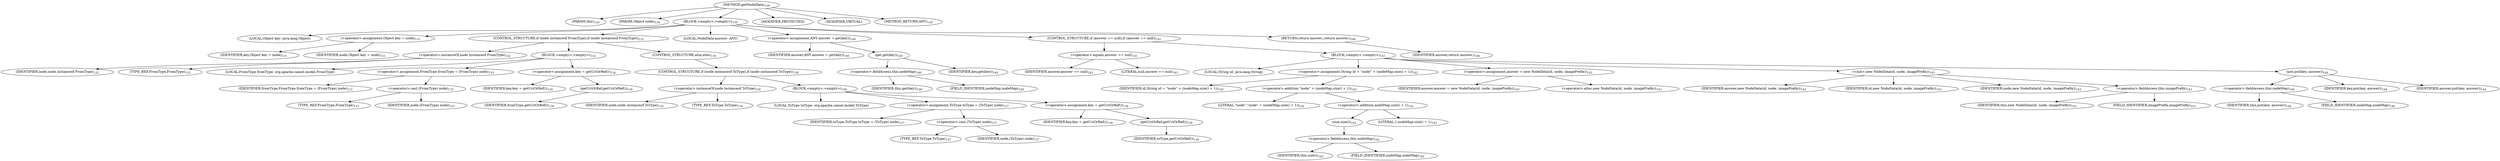 digraph "getNodeData" {  
"333" [label = <(METHOD,getNodeData)<SUB>130</SUB>> ]
"334" [label = <(PARAM,this)<SUB>130</SUB>> ]
"335" [label = <(PARAM,Object node)<SUB>130</SUB>> ]
"336" [label = <(BLOCK,&lt;empty&gt;,&lt;empty&gt;)<SUB>130</SUB>> ]
"337" [label = <(LOCAL,Object key: java.lang.Object)> ]
"338" [label = <(&lt;operator&gt;.assignment,Object key = node)<SUB>131</SUB>> ]
"339" [label = <(IDENTIFIER,key,Object key = node)<SUB>131</SUB>> ]
"340" [label = <(IDENTIFIER,node,Object key = node)<SUB>131</SUB>> ]
"341" [label = <(CONTROL_STRUCTURE,if (node instanceof FromType),if (node instanceof FromType))<SUB>132</SUB>> ]
"342" [label = <(&lt;operator&gt;.instanceOf,node instanceof FromType)<SUB>132</SUB>> ]
"343" [label = <(IDENTIFIER,node,node instanceof FromType)<SUB>132</SUB>> ]
"344" [label = <(TYPE_REF,FromType,FromType)<SUB>132</SUB>> ]
"345" [label = <(BLOCK,&lt;empty&gt;,&lt;empty&gt;)<SUB>132</SUB>> ]
"346" [label = <(LOCAL,FromType fromType: org.apache.camel.model.FromType)> ]
"347" [label = <(&lt;operator&gt;.assignment,FromType fromType = (FromType) node)<SUB>133</SUB>> ]
"348" [label = <(IDENTIFIER,fromType,FromType fromType = (FromType) node)<SUB>133</SUB>> ]
"349" [label = <(&lt;operator&gt;.cast,(FromType) node)<SUB>133</SUB>> ]
"350" [label = <(TYPE_REF,FromType,FromType)<SUB>133</SUB>> ]
"351" [label = <(IDENTIFIER,node,(FromType) node)<SUB>133</SUB>> ]
"352" [label = <(&lt;operator&gt;.assignment,key = getUriOrRef())<SUB>134</SUB>> ]
"353" [label = <(IDENTIFIER,key,key = getUriOrRef())<SUB>134</SUB>> ]
"354" [label = <(getUriOrRef,getUriOrRef())<SUB>134</SUB>> ]
"355" [label = <(IDENTIFIER,fromType,getUriOrRef())<SUB>134</SUB>> ]
"356" [label = <(CONTROL_STRUCTURE,else,else)<SUB>136</SUB>> ]
"357" [label = <(CONTROL_STRUCTURE,if (node instanceof ToType),if (node instanceof ToType))<SUB>136</SUB>> ]
"358" [label = <(&lt;operator&gt;.instanceOf,node instanceof ToType)<SUB>136</SUB>> ]
"359" [label = <(IDENTIFIER,node,node instanceof ToType)<SUB>136</SUB>> ]
"360" [label = <(TYPE_REF,ToType,ToType)<SUB>136</SUB>> ]
"361" [label = <(BLOCK,&lt;empty&gt;,&lt;empty&gt;)<SUB>136</SUB>> ]
"362" [label = <(LOCAL,ToType toType: org.apache.camel.model.ToType)> ]
"363" [label = <(&lt;operator&gt;.assignment,ToType toType = (ToType) node)<SUB>137</SUB>> ]
"364" [label = <(IDENTIFIER,toType,ToType toType = (ToType) node)<SUB>137</SUB>> ]
"365" [label = <(&lt;operator&gt;.cast,(ToType) node)<SUB>137</SUB>> ]
"366" [label = <(TYPE_REF,ToType,ToType)<SUB>137</SUB>> ]
"367" [label = <(IDENTIFIER,node,(ToType) node)<SUB>137</SUB>> ]
"368" [label = <(&lt;operator&gt;.assignment,key = getUriOrRef())<SUB>138</SUB>> ]
"369" [label = <(IDENTIFIER,key,key = getUriOrRef())<SUB>138</SUB>> ]
"370" [label = <(getUriOrRef,getUriOrRef())<SUB>138</SUB>> ]
"371" [label = <(IDENTIFIER,toType,getUriOrRef())<SUB>138</SUB>> ]
"25" [label = <(LOCAL,NodeData answer: ANY)> ]
"372" [label = <(&lt;operator&gt;.assignment,ANY answer = get(key))<SUB>140</SUB>> ]
"373" [label = <(IDENTIFIER,answer,ANY answer = get(key))<SUB>140</SUB>> ]
"374" [label = <(get,get(key))<SUB>140</SUB>> ]
"375" [label = <(&lt;operator&gt;.fieldAccess,this.nodeMap)<SUB>140</SUB>> ]
"376" [label = <(IDENTIFIER,this,get(key))<SUB>140</SUB>> ]
"377" [label = <(FIELD_IDENTIFIER,nodeMap,nodeMap)<SUB>140</SUB>> ]
"378" [label = <(IDENTIFIER,key,get(key))<SUB>140</SUB>> ]
"379" [label = <(CONTROL_STRUCTURE,if (answer == null),if (answer == null))<SUB>141</SUB>> ]
"380" [label = <(&lt;operator&gt;.equals,answer == null)<SUB>141</SUB>> ]
"381" [label = <(IDENTIFIER,answer,answer == null)<SUB>141</SUB>> ]
"382" [label = <(LITERAL,null,answer == null)<SUB>141</SUB>> ]
"383" [label = <(BLOCK,&lt;empty&gt;,&lt;empty&gt;)<SUB>141</SUB>> ]
"384" [label = <(LOCAL,String id: java.lang.String)> ]
"385" [label = <(&lt;operator&gt;.assignment,String id = &quot;node&quot; + (nodeMap.size() + 1))<SUB>142</SUB>> ]
"386" [label = <(IDENTIFIER,id,String id = &quot;node&quot; + (nodeMap.size() + 1))<SUB>142</SUB>> ]
"387" [label = <(&lt;operator&gt;.addition,&quot;node&quot; + (nodeMap.size() + 1))<SUB>142</SUB>> ]
"388" [label = <(LITERAL,&quot;node&quot;,&quot;node&quot; + (nodeMap.size() + 1))<SUB>142</SUB>> ]
"389" [label = <(&lt;operator&gt;.addition,nodeMap.size() + 1)<SUB>142</SUB>> ]
"390" [label = <(size,size())<SUB>142</SUB>> ]
"391" [label = <(&lt;operator&gt;.fieldAccess,this.nodeMap)<SUB>142</SUB>> ]
"392" [label = <(IDENTIFIER,this,size())<SUB>142</SUB>> ]
"393" [label = <(FIELD_IDENTIFIER,nodeMap,nodeMap)<SUB>142</SUB>> ]
"394" [label = <(LITERAL,1,nodeMap.size() + 1)<SUB>142</SUB>> ]
"395" [label = <(&lt;operator&gt;.assignment,answer = new NodeData(id, node, imagePrefix))<SUB>143</SUB>> ]
"396" [label = <(IDENTIFIER,answer,answer = new NodeData(id, node, imagePrefix))<SUB>143</SUB>> ]
"397" [label = <(&lt;operator&gt;.alloc,new NodeData(id, node, imagePrefix))<SUB>143</SUB>> ]
"398" [label = <(&lt;init&gt;,new NodeData(id, node, imagePrefix))<SUB>143</SUB>> ]
"24" [label = <(IDENTIFIER,answer,new NodeData(id, node, imagePrefix))<SUB>143</SUB>> ]
"399" [label = <(IDENTIFIER,id,new NodeData(id, node, imagePrefix))<SUB>143</SUB>> ]
"400" [label = <(IDENTIFIER,node,new NodeData(id, node, imagePrefix))<SUB>143</SUB>> ]
"401" [label = <(&lt;operator&gt;.fieldAccess,this.imagePrefix)<SUB>143</SUB>> ]
"402" [label = <(IDENTIFIER,this,new NodeData(id, node, imagePrefix))<SUB>143</SUB>> ]
"403" [label = <(FIELD_IDENTIFIER,imagePrefix,imagePrefix)<SUB>143</SUB>> ]
"404" [label = <(put,put(key, answer))<SUB>144</SUB>> ]
"405" [label = <(&lt;operator&gt;.fieldAccess,this.nodeMap)<SUB>144</SUB>> ]
"406" [label = <(IDENTIFIER,this,put(key, answer))<SUB>144</SUB>> ]
"407" [label = <(FIELD_IDENTIFIER,nodeMap,nodeMap)<SUB>144</SUB>> ]
"408" [label = <(IDENTIFIER,key,put(key, answer))<SUB>144</SUB>> ]
"409" [label = <(IDENTIFIER,answer,put(key, answer))<SUB>144</SUB>> ]
"410" [label = <(RETURN,return answer;,return answer;)<SUB>146</SUB>> ]
"411" [label = <(IDENTIFIER,answer,return answer;)<SUB>146</SUB>> ]
"412" [label = <(MODIFIER,PROTECTED)> ]
"413" [label = <(MODIFIER,VIRTUAL)> ]
"414" [label = <(METHOD_RETURN,ANY)<SUB>130</SUB>> ]
  "333" -> "334" 
  "333" -> "335" 
  "333" -> "336" 
  "333" -> "412" 
  "333" -> "413" 
  "333" -> "414" 
  "336" -> "337" 
  "336" -> "338" 
  "336" -> "341" 
  "336" -> "25" 
  "336" -> "372" 
  "336" -> "379" 
  "336" -> "410" 
  "338" -> "339" 
  "338" -> "340" 
  "341" -> "342" 
  "341" -> "345" 
  "341" -> "356" 
  "342" -> "343" 
  "342" -> "344" 
  "345" -> "346" 
  "345" -> "347" 
  "345" -> "352" 
  "347" -> "348" 
  "347" -> "349" 
  "349" -> "350" 
  "349" -> "351" 
  "352" -> "353" 
  "352" -> "354" 
  "354" -> "355" 
  "356" -> "357" 
  "357" -> "358" 
  "357" -> "361" 
  "358" -> "359" 
  "358" -> "360" 
  "361" -> "362" 
  "361" -> "363" 
  "361" -> "368" 
  "363" -> "364" 
  "363" -> "365" 
  "365" -> "366" 
  "365" -> "367" 
  "368" -> "369" 
  "368" -> "370" 
  "370" -> "371" 
  "372" -> "373" 
  "372" -> "374" 
  "374" -> "375" 
  "374" -> "378" 
  "375" -> "376" 
  "375" -> "377" 
  "379" -> "380" 
  "379" -> "383" 
  "380" -> "381" 
  "380" -> "382" 
  "383" -> "384" 
  "383" -> "385" 
  "383" -> "395" 
  "383" -> "398" 
  "383" -> "404" 
  "385" -> "386" 
  "385" -> "387" 
  "387" -> "388" 
  "387" -> "389" 
  "389" -> "390" 
  "389" -> "394" 
  "390" -> "391" 
  "391" -> "392" 
  "391" -> "393" 
  "395" -> "396" 
  "395" -> "397" 
  "398" -> "24" 
  "398" -> "399" 
  "398" -> "400" 
  "398" -> "401" 
  "401" -> "402" 
  "401" -> "403" 
  "404" -> "405" 
  "404" -> "408" 
  "404" -> "409" 
  "405" -> "406" 
  "405" -> "407" 
  "410" -> "411" 
}
